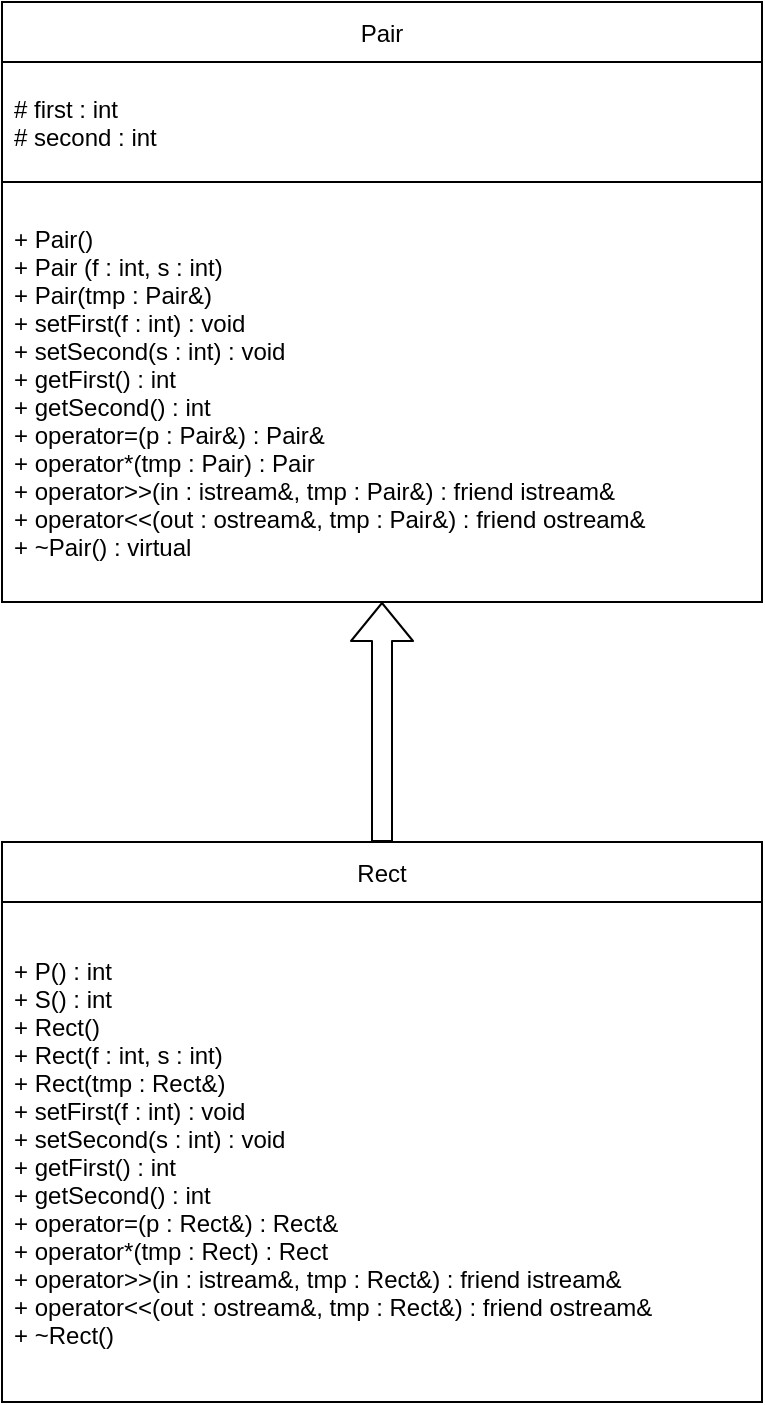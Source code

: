 <mxfile>
    <diagram id="SQz-jW7jYEupffBCN8sf" name="Страница 1">
        <mxGraphModel dx="1374" dy="782" grid="1" gridSize="10" guides="1" tooltips="1" connect="1" arrows="1" fold="1" page="1" pageScale="1" pageWidth="827" pageHeight="1169" math="0" shadow="0">
            <root>
                <mxCell id="0"/>
                <mxCell id="1" parent="0"/>
                <mxCell id="4" value="Pair" style="swimlane;fontStyle=0;childLayout=stackLayout;horizontal=1;startSize=30;horizontalStack=0;resizeParent=1;resizeParentMax=0;resizeLast=0;collapsible=1;marginBottom=0;swimlaneLine=1;" vertex="1" parent="1">
                    <mxGeometry x="210" y="250" width="380" height="300" as="geometry"/>
                </mxCell>
                <mxCell id="5" value="# first : int&#10;# second : int" style="text;strokeColor=none;fillColor=none;align=left;verticalAlign=middle;spacingLeft=4;spacingRight=4;overflow=hidden;points=[[0,0.5],[1,0.5]];portConstraint=eastwest;rotatable=0;" vertex="1" parent="4">
                    <mxGeometry y="30" width="380" height="60" as="geometry"/>
                </mxCell>
                <mxCell id="6" value="+ Pair()&#10;+ Pair (f : int, s : int)&#10;+ Pair(tmp : Pair&amp;)&#10;+ setFirst(f : int) : void&#10;+ setSecond(s : int) : void&#10;+ getFirst() : int&#10;+ getSecond() : int&#10;+ operator=(p : Pair&amp;) : Pair&amp;&#10;+ operator*(tmp : Pair) : Pair&#10;+ operator&gt;&gt;(in : istream&amp;, tmp : Pair&amp;) : friend istream&amp;&#10;+ operator&lt;&lt;(out : ostream&amp;, tmp : Pair&amp;) : friend ostream&amp;&#10;+ ~Pair() : virtual" style="text;strokeColor=default;fillColor=none;align=left;verticalAlign=middle;spacingLeft=4;spacingRight=4;overflow=hidden;points=[[0,0.5],[1,0.5]];portConstraint=eastwest;rotatable=0;" vertex="1" parent="4">
                    <mxGeometry y="90" width="380" height="210" as="geometry"/>
                </mxCell>
                <mxCell id="17" style="edgeStyle=none;html=1;shape=flexArrow;" edge="1" parent="1" source="14" target="6">
                    <mxGeometry relative="1" as="geometry"/>
                </mxCell>
                <mxCell id="14" value="Rect" style="swimlane;fontStyle=0;childLayout=stackLayout;horizontal=1;startSize=30;horizontalStack=0;resizeParent=1;resizeParentMax=0;resizeLast=0;collapsible=1;marginBottom=0;swimlaneLine=1;" vertex="1" parent="1">
                    <mxGeometry x="210" y="670" width="380" height="280" as="geometry"/>
                </mxCell>
                <mxCell id="16" value="+ P() : int&#10;+ S() : int&#10;+ Rect()&#10;+ Rect(f : int, s : int)&#10;+ Rect(tmp : Rect&amp;)&#10;+ setFirst(f : int) : void&#10;+ setSecond(s : int) : void&#10;+ getFirst() : int&#10;+ getSecond() : int&#10;+ operator=(p : Rect&amp;) : Rect&amp;&#10;+ operator*(tmp : Rect) : Rect&#10;+ operator&gt;&gt;(in : istream&amp;, tmp : Rect&amp;) : friend istream&amp;&#10;+ operator&lt;&lt;(out : ostream&amp;, tmp : Rect&amp;) : friend ostream&amp;&#10;+ ~Rect()" style="text;strokeColor=default;fillColor=none;align=left;verticalAlign=middle;spacingLeft=4;spacingRight=4;overflow=hidden;points=[[0,0.5],[1,0.5]];portConstraint=eastwest;rotatable=0;" vertex="1" parent="14">
                    <mxGeometry y="30" width="380" height="250" as="geometry"/>
                </mxCell>
            </root>
        </mxGraphModel>
    </diagram>
</mxfile>